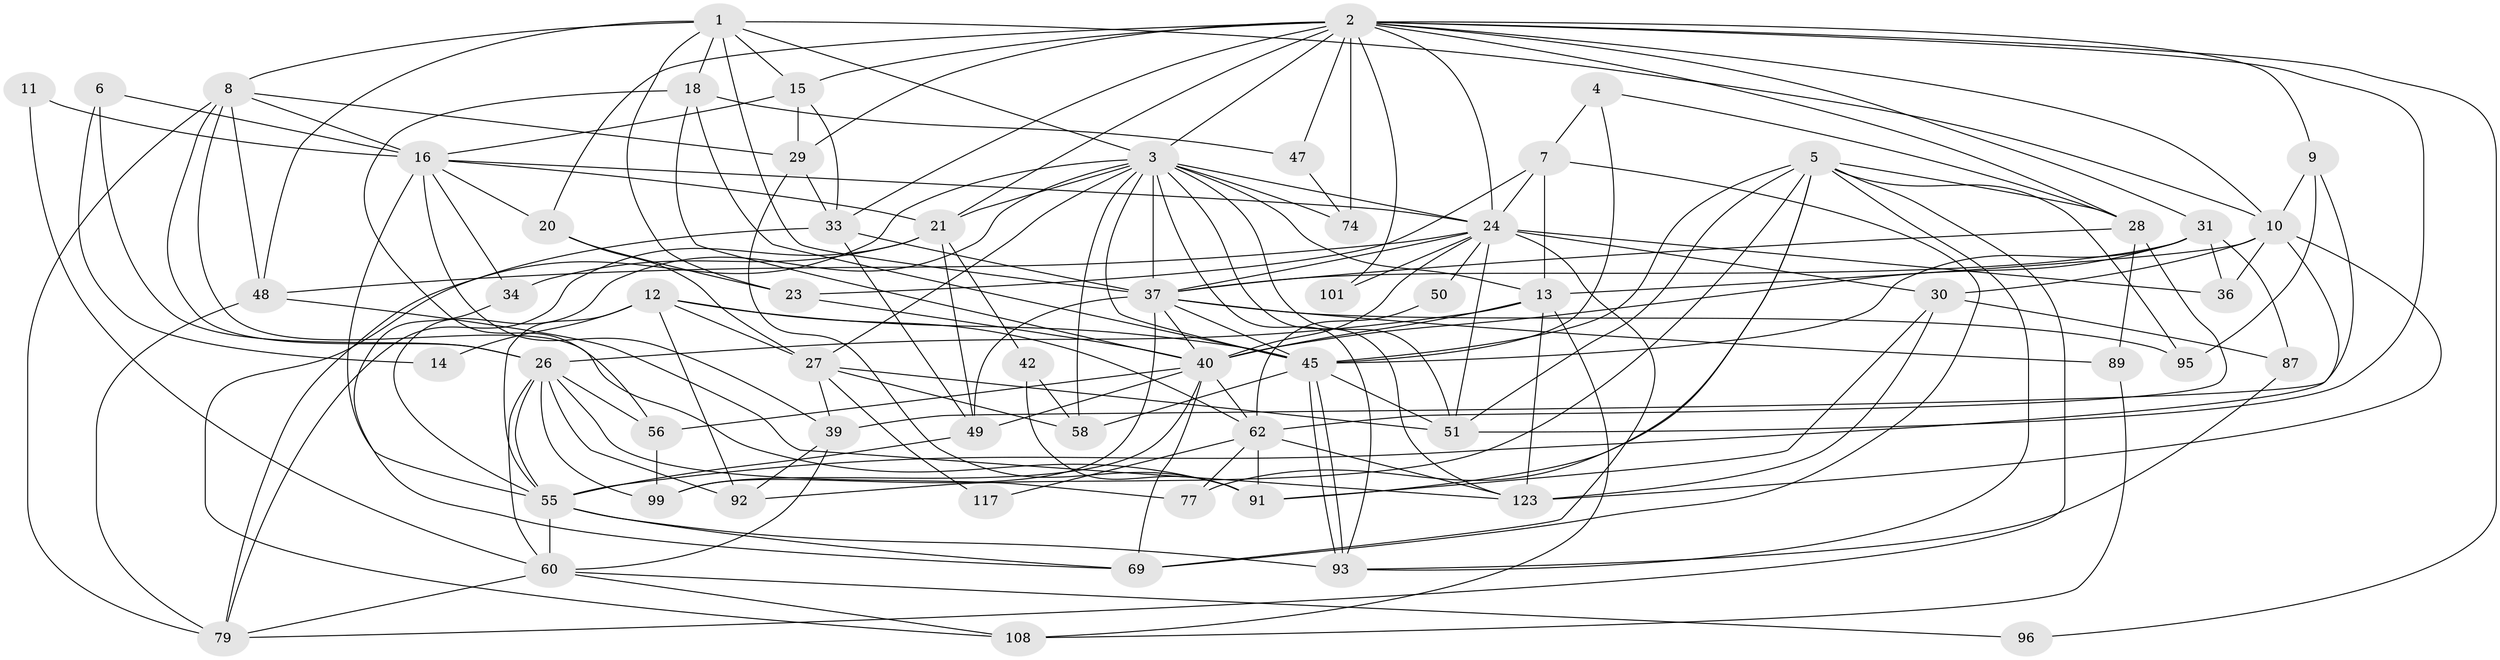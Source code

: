 // original degree distribution, {6: 0.08130081300813008, 7: 0.04878048780487805, 3: 0.2682926829268293, 4: 0.2764227642276423, 5: 0.18699186991869918, 2: 0.13008130081300814, 8: 0.008130081300813009}
// Generated by graph-tools (version 1.1) at 2025/15/03/09/25 04:15:01]
// undirected, 61 vertices, 175 edges
graph export_dot {
graph [start="1"]
  node [color=gray90,style=filled];
  1 [super="+17"];
  2 [super="+120+76+107+70"];
  3 [super="+32"];
  4;
  5 [super="+64"];
  6;
  7 [super="+115"];
  8 [super="+85"];
  9;
  10 [super="+122"];
  11;
  12 [super="+59"];
  13 [super="+81"];
  14;
  15 [super="+38"];
  16 [super="+19"];
  18 [super="+25"];
  20;
  21 [super="+106+105"];
  23;
  24 [super="+102+78+35"];
  26 [super="+63+110"];
  27 [super="+66"];
  28;
  29 [super="+68"];
  30 [super="+86"];
  31 [super="+71+97"];
  33 [super="+88"];
  34;
  36;
  37 [super="+73"];
  39 [super="+112"];
  40 [super="+41"];
  42;
  45 [super="+65"];
  47;
  48 [super="+53"];
  49;
  50;
  51 [super="+82"];
  55 [super="+61+104"];
  56;
  58 [super="+72"];
  60 [super="+116"];
  62 [super="+121+119"];
  69 [super="+103"];
  74;
  77;
  79;
  87;
  89;
  91;
  92 [super="+118"];
  93;
  95;
  96;
  99;
  101;
  108;
  117;
  123;
  1 -- 8;
  1 -- 23;
  1 -- 37;
  1 -- 48;
  1 -- 18;
  1 -- 10;
  1 -- 3;
  1 -- 15;
  2 -- 28;
  2 -- 96;
  2 -- 29;
  2 -- 101;
  2 -- 15;
  2 -- 33 [weight=2];
  2 -- 3;
  2 -- 9;
  2 -- 47;
  2 -- 20;
  2 -- 21;
  2 -- 24;
  2 -- 74 [weight=2];
  2 -- 51;
  2 -- 10;
  2 -- 31;
  3 -- 79;
  3 -- 27;
  3 -- 74;
  3 -- 21;
  3 -- 37;
  3 -- 13;
  3 -- 45;
  3 -- 51;
  3 -- 55;
  3 -- 24;
  3 -- 58;
  3 -- 123;
  3 -- 93;
  4 -- 28;
  4 -- 7;
  4 -- 45;
  5 -- 45;
  5 -- 77;
  5 -- 95;
  5 -- 51;
  5 -- 91;
  5 -- 28;
  5 -- 93;
  5 -- 79;
  5 -- 92;
  6 -- 26;
  6 -- 14;
  6 -- 16;
  7 -- 69;
  7 -- 23;
  7 -- 13;
  7 -- 24;
  8 -- 91;
  8 -- 16 [weight=2];
  8 -- 48;
  8 -- 29;
  8 -- 79;
  8 -- 26;
  9 -- 95;
  9 -- 39;
  9 -- 10;
  10 -- 123;
  10 -- 30;
  10 -- 55;
  10 -- 36;
  10 -- 13;
  11 -- 60;
  11 -- 16;
  12 -- 27;
  12 -- 55;
  12 -- 62;
  12 -- 14;
  12 -- 92;
  12 -- 45;
  13 -- 40;
  13 -- 26;
  13 -- 123;
  13 -- 108;
  15 -- 16;
  15 -- 29;
  15 -- 33;
  16 -- 24;
  16 -- 34;
  16 -- 39;
  16 -- 20;
  16 -- 21;
  16 -- 55;
  18 -- 47;
  18 -- 40;
  18 -- 56;
  18 -- 45;
  20 -- 27;
  20 -- 23;
  21 -- 79;
  21 -- 34;
  21 -- 42;
  21 -- 49;
  23 -- 40;
  24 -- 50 [weight=2];
  24 -- 36;
  24 -- 69;
  24 -- 30;
  24 -- 37;
  24 -- 40;
  24 -- 48;
  24 -- 51;
  24 -- 101;
  26 -- 77;
  26 -- 92;
  26 -- 99 [weight=2];
  26 -- 56;
  26 -- 60;
  26 -- 55;
  27 -- 51 [weight=2];
  27 -- 117;
  27 -- 58;
  27 -- 39;
  28 -- 89;
  28 -- 37;
  28 -- 62;
  29 -- 91;
  29 -- 33;
  30 -- 87;
  30 -- 91;
  30 -- 123;
  31 -- 36;
  31 -- 37;
  31 -- 87;
  31 -- 40;
  31 -- 45;
  33 -- 49;
  33 -- 108;
  33 -- 37;
  34 -- 69;
  37 -- 99;
  37 -- 40;
  37 -- 49;
  37 -- 89;
  37 -- 95;
  37 -- 45;
  39 -- 60;
  39 -- 92;
  40 -- 99;
  40 -- 69;
  40 -- 49;
  40 -- 56;
  40 -- 62;
  42 -- 91;
  42 -- 58;
  45 -- 93;
  45 -- 93;
  45 -- 51;
  45 -- 58;
  47 -- 74;
  48 -- 79;
  48 -- 123;
  49 -- 55;
  50 -- 62;
  55 -- 93;
  55 -- 69;
  55 -- 60;
  56 -- 99;
  60 -- 79;
  60 -- 108;
  60 -- 96;
  62 -- 117;
  62 -- 123;
  62 -- 91;
  62 -- 77;
  87 -- 93;
  89 -- 108;
}
